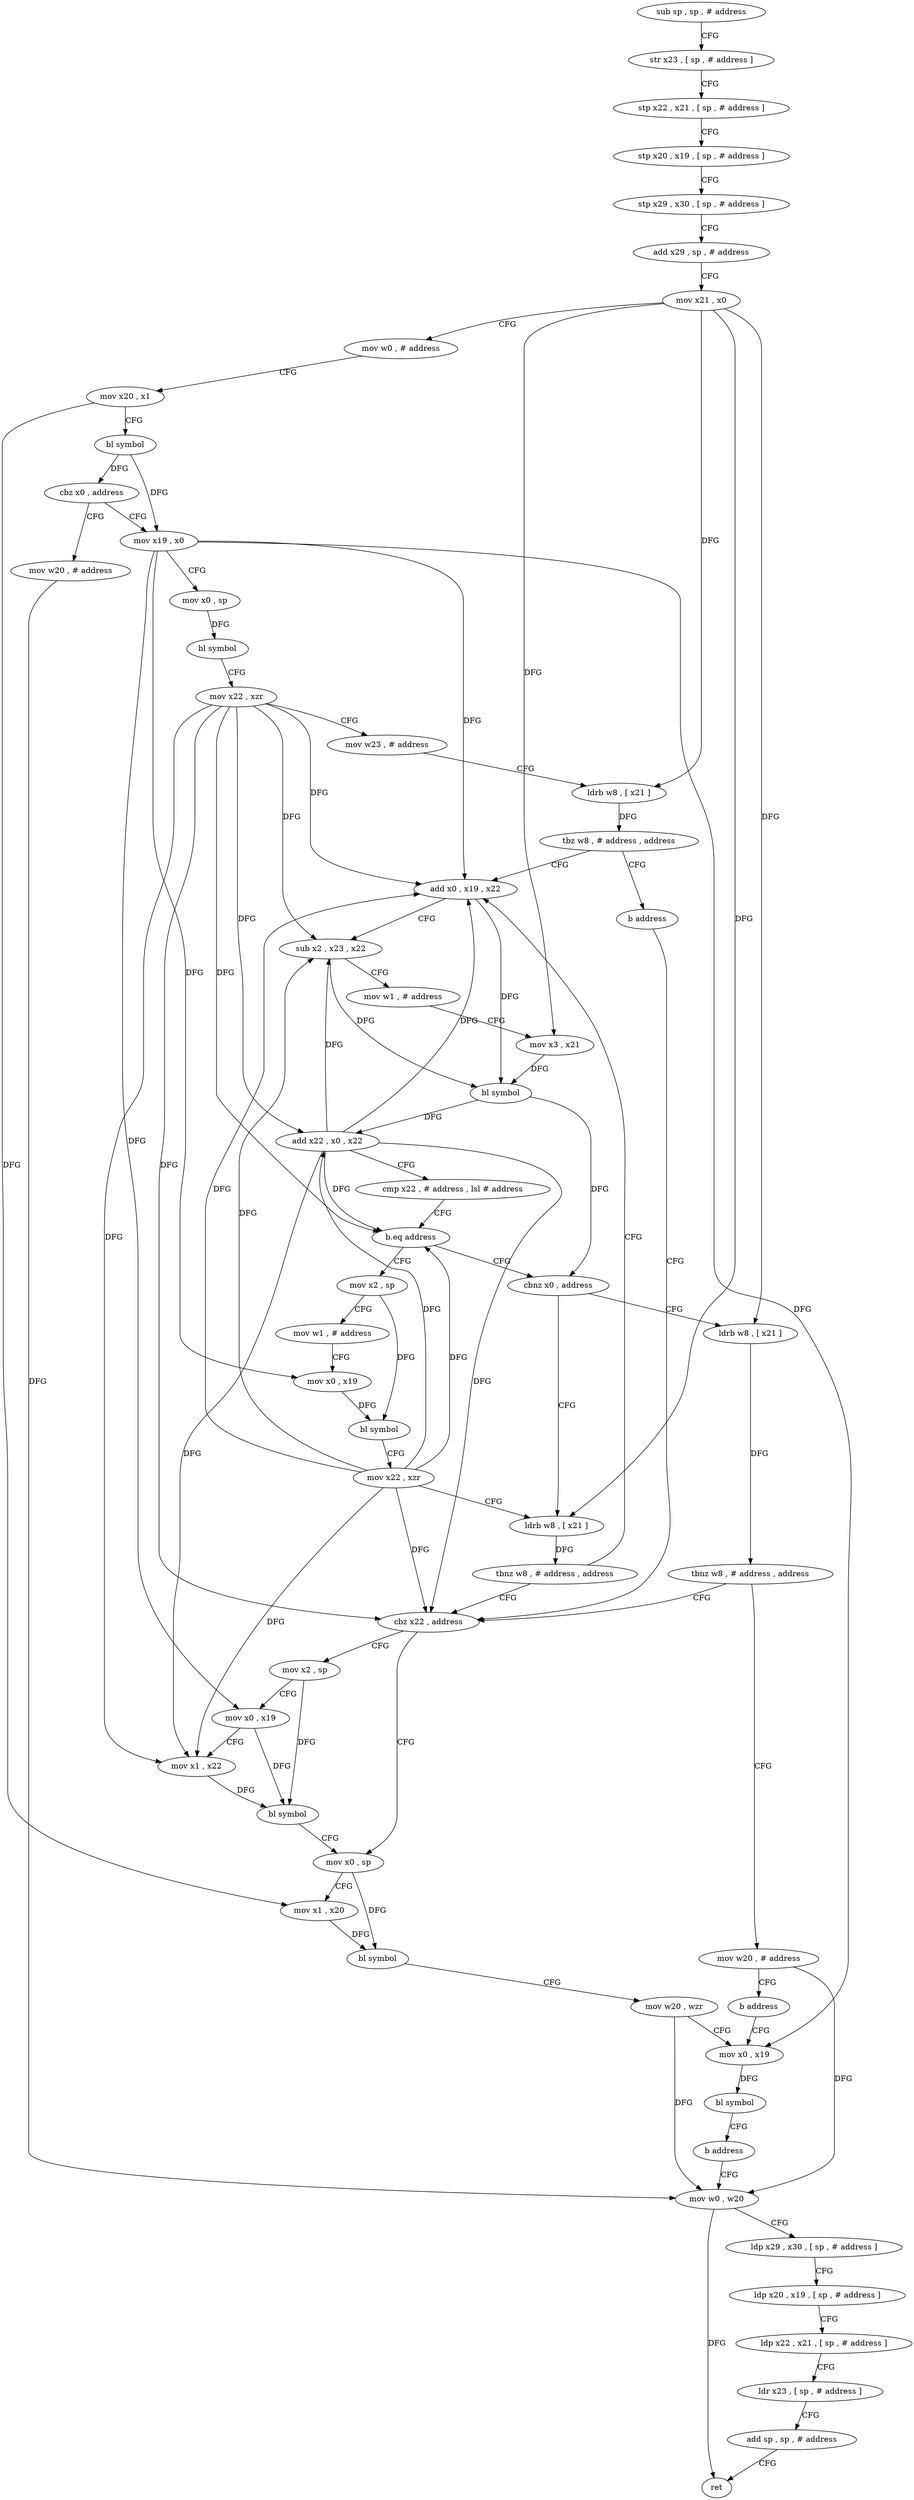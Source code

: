 digraph "func" {
"4220412" [label = "sub sp , sp , # address" ]
"4220416" [label = "str x23 , [ sp , # address ]" ]
"4220420" [label = "stp x22 , x21 , [ sp , # address ]" ]
"4220424" [label = "stp x20 , x19 , [ sp , # address ]" ]
"4220428" [label = "stp x29 , x30 , [ sp , # address ]" ]
"4220432" [label = "add x29 , sp , # address" ]
"4220436" [label = "mov x21 , x0" ]
"4220440" [label = "mov w0 , # address" ]
"4220444" [label = "mov x20 , x1" ]
"4220448" [label = "bl symbol" ]
"4220452" [label = "cbz x0 , address" ]
"4220608" [label = "mov w20 , # address" ]
"4220456" [label = "mov x19 , x0" ]
"4220612" [label = "mov w0 , w20" ]
"4220460" [label = "mov x0 , sp" ]
"4220464" [label = "bl symbol" ]
"4220468" [label = "mov x22 , xzr" ]
"4220472" [label = "mov w23 , # address" ]
"4220476" [label = "ldrb w8 , [ x21 ]" ]
"4220480" [label = "tbz w8 , # address , address" ]
"4220516" [label = "add x0 , x19 , x22" ]
"4220484" [label = "b address" ]
"4220520" [label = "sub x2 , x23 , x22" ]
"4220524" [label = "mov w1 , # address" ]
"4220528" [label = "mov x3 , x21" ]
"4220532" [label = "bl symbol" ]
"4220536" [label = "add x22 , x0 , x22" ]
"4220540" [label = "cmp x22 , # address , lsl # address" ]
"4220544" [label = "b.eq address" ]
"4220488" [label = "mov x2 , sp" ]
"4220548" [label = "cbnz x0 , address" ]
"4220560" [label = "cbz x22 , address" ]
"4220492" [label = "mov w1 , # address" ]
"4220496" [label = "mov x0 , x19" ]
"4220500" [label = "bl symbol" ]
"4220504" [label = "mov x22 , xzr" ]
"4220508" [label = "ldrb w8 , [ x21 ]" ]
"4220552" [label = "ldrb w8 , [ x21 ]" ]
"4220580" [label = "mov x0 , sp" ]
"4220564" [label = "mov x2 , sp" ]
"4220512" [label = "tbnz w8 , # address , address" ]
"4220556" [label = "tbnz w8 , # address , address" ]
"4220640" [label = "mov w20 , # address" ]
"4220584" [label = "mov x1 , x20" ]
"4220588" [label = "bl symbol" ]
"4220592" [label = "mov w20 , wzr" ]
"4220596" [label = "mov x0 , x19" ]
"4220568" [label = "mov x0 , x19" ]
"4220572" [label = "mov x1 , x22" ]
"4220576" [label = "bl symbol" ]
"4220644" [label = "b address" ]
"4220616" [label = "ldp x29 , x30 , [ sp , # address ]" ]
"4220620" [label = "ldp x20 , x19 , [ sp , # address ]" ]
"4220624" [label = "ldp x22 , x21 , [ sp , # address ]" ]
"4220628" [label = "ldr x23 , [ sp , # address ]" ]
"4220632" [label = "add sp , sp , # address" ]
"4220636" [label = "ret" ]
"4220600" [label = "bl symbol" ]
"4220604" [label = "b address" ]
"4220412" -> "4220416" [ label = "CFG" ]
"4220416" -> "4220420" [ label = "CFG" ]
"4220420" -> "4220424" [ label = "CFG" ]
"4220424" -> "4220428" [ label = "CFG" ]
"4220428" -> "4220432" [ label = "CFG" ]
"4220432" -> "4220436" [ label = "CFG" ]
"4220436" -> "4220440" [ label = "CFG" ]
"4220436" -> "4220476" [ label = "DFG" ]
"4220436" -> "4220528" [ label = "DFG" ]
"4220436" -> "4220508" [ label = "DFG" ]
"4220436" -> "4220552" [ label = "DFG" ]
"4220440" -> "4220444" [ label = "CFG" ]
"4220444" -> "4220448" [ label = "CFG" ]
"4220444" -> "4220584" [ label = "DFG" ]
"4220448" -> "4220452" [ label = "DFG" ]
"4220448" -> "4220456" [ label = "DFG" ]
"4220452" -> "4220608" [ label = "CFG" ]
"4220452" -> "4220456" [ label = "CFG" ]
"4220608" -> "4220612" [ label = "DFG" ]
"4220456" -> "4220460" [ label = "CFG" ]
"4220456" -> "4220516" [ label = "DFG" ]
"4220456" -> "4220496" [ label = "DFG" ]
"4220456" -> "4220568" [ label = "DFG" ]
"4220456" -> "4220596" [ label = "DFG" ]
"4220612" -> "4220616" [ label = "CFG" ]
"4220612" -> "4220636" [ label = "DFG" ]
"4220460" -> "4220464" [ label = "DFG" ]
"4220464" -> "4220468" [ label = "CFG" ]
"4220468" -> "4220472" [ label = "CFG" ]
"4220468" -> "4220516" [ label = "DFG" ]
"4220468" -> "4220520" [ label = "DFG" ]
"4220468" -> "4220536" [ label = "DFG" ]
"4220468" -> "4220544" [ label = "DFG" ]
"4220468" -> "4220560" [ label = "DFG" ]
"4220468" -> "4220572" [ label = "DFG" ]
"4220472" -> "4220476" [ label = "CFG" ]
"4220476" -> "4220480" [ label = "DFG" ]
"4220480" -> "4220516" [ label = "CFG" ]
"4220480" -> "4220484" [ label = "CFG" ]
"4220516" -> "4220520" [ label = "CFG" ]
"4220516" -> "4220532" [ label = "DFG" ]
"4220484" -> "4220560" [ label = "CFG" ]
"4220520" -> "4220524" [ label = "CFG" ]
"4220520" -> "4220532" [ label = "DFG" ]
"4220524" -> "4220528" [ label = "CFG" ]
"4220528" -> "4220532" [ label = "DFG" ]
"4220532" -> "4220536" [ label = "DFG" ]
"4220532" -> "4220548" [ label = "DFG" ]
"4220536" -> "4220540" [ label = "CFG" ]
"4220536" -> "4220516" [ label = "DFG" ]
"4220536" -> "4220520" [ label = "DFG" ]
"4220536" -> "4220544" [ label = "DFG" ]
"4220536" -> "4220560" [ label = "DFG" ]
"4220536" -> "4220572" [ label = "DFG" ]
"4220540" -> "4220544" [ label = "CFG" ]
"4220544" -> "4220488" [ label = "CFG" ]
"4220544" -> "4220548" [ label = "CFG" ]
"4220488" -> "4220492" [ label = "CFG" ]
"4220488" -> "4220500" [ label = "DFG" ]
"4220548" -> "4220508" [ label = "CFG" ]
"4220548" -> "4220552" [ label = "CFG" ]
"4220560" -> "4220580" [ label = "CFG" ]
"4220560" -> "4220564" [ label = "CFG" ]
"4220492" -> "4220496" [ label = "CFG" ]
"4220496" -> "4220500" [ label = "DFG" ]
"4220500" -> "4220504" [ label = "CFG" ]
"4220504" -> "4220508" [ label = "CFG" ]
"4220504" -> "4220516" [ label = "DFG" ]
"4220504" -> "4220520" [ label = "DFG" ]
"4220504" -> "4220536" [ label = "DFG" ]
"4220504" -> "4220544" [ label = "DFG" ]
"4220504" -> "4220560" [ label = "DFG" ]
"4220504" -> "4220572" [ label = "DFG" ]
"4220508" -> "4220512" [ label = "DFG" ]
"4220552" -> "4220556" [ label = "DFG" ]
"4220580" -> "4220584" [ label = "CFG" ]
"4220580" -> "4220588" [ label = "DFG" ]
"4220564" -> "4220568" [ label = "CFG" ]
"4220564" -> "4220576" [ label = "DFG" ]
"4220512" -> "4220560" [ label = "CFG" ]
"4220512" -> "4220516" [ label = "CFG" ]
"4220556" -> "4220640" [ label = "CFG" ]
"4220556" -> "4220560" [ label = "CFG" ]
"4220640" -> "4220644" [ label = "CFG" ]
"4220640" -> "4220612" [ label = "DFG" ]
"4220584" -> "4220588" [ label = "DFG" ]
"4220588" -> "4220592" [ label = "CFG" ]
"4220592" -> "4220596" [ label = "CFG" ]
"4220592" -> "4220612" [ label = "DFG" ]
"4220596" -> "4220600" [ label = "DFG" ]
"4220568" -> "4220572" [ label = "CFG" ]
"4220568" -> "4220576" [ label = "DFG" ]
"4220572" -> "4220576" [ label = "DFG" ]
"4220576" -> "4220580" [ label = "CFG" ]
"4220644" -> "4220596" [ label = "CFG" ]
"4220616" -> "4220620" [ label = "CFG" ]
"4220620" -> "4220624" [ label = "CFG" ]
"4220624" -> "4220628" [ label = "CFG" ]
"4220628" -> "4220632" [ label = "CFG" ]
"4220632" -> "4220636" [ label = "CFG" ]
"4220600" -> "4220604" [ label = "CFG" ]
"4220604" -> "4220612" [ label = "CFG" ]
}
